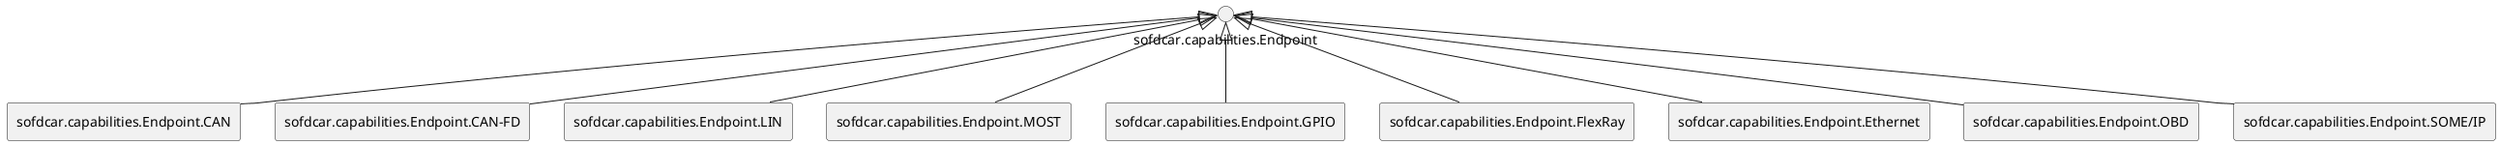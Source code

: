 @startuml
skinparam componentStyle rectangle


rectangle "sofdcar.capabilities.Endpoint.CAN"

rectangle "sofdcar.capabilities.Endpoint.CAN-FD"

rectangle "sofdcar.capabilities.Endpoint.LIN"

rectangle "sofdcar.capabilities.Endpoint.MOST"

rectangle "sofdcar.capabilities.Endpoint.GPIO"

rectangle "sofdcar.capabilities.Endpoint.FlexRay"

rectangle "sofdcar.capabilities.Endpoint.Ethernet"

rectangle "sofdcar.capabilities.Endpoint.OBD"

rectangle "sofdcar.capabilities.Endpoint.SOME/IP"


"sofdcar.capabilities.Endpoint" <|-- "sofdcar.capabilities.Endpoint.CAN"

"sofdcar.capabilities.Endpoint" <|-- "sofdcar.capabilities.Endpoint.CAN-FD"

"sofdcar.capabilities.Endpoint" <|-- "sofdcar.capabilities.Endpoint.LIN"

"sofdcar.capabilities.Endpoint" <|-- "sofdcar.capabilities.Endpoint.MOST"

"sofdcar.capabilities.Endpoint" <|-- "sofdcar.capabilities.Endpoint.GPIO"

"sofdcar.capabilities.Endpoint" <|-- "sofdcar.capabilities.Endpoint.FlexRay"

"sofdcar.capabilities.Endpoint" <|-- "sofdcar.capabilities.Endpoint.Ethernet"

"sofdcar.capabilities.Endpoint" <|-- "sofdcar.capabilities.Endpoint.OBD"

"sofdcar.capabilities.Endpoint" <|-- "sofdcar.capabilities.Endpoint.SOME/IP"

@enduml